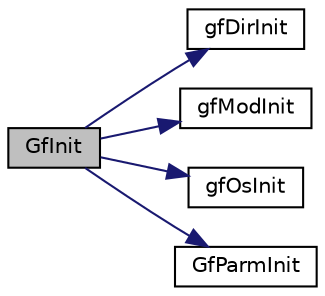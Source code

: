 digraph "GfInit"
{
  edge [fontname="Helvetica",fontsize="10",labelfontname="Helvetica",labelfontsize="10"];
  node [fontname="Helvetica",fontsize="10",shape=record];
  rankdir="LR";
  Node1 [label="GfInit",height=0.2,width=0.4,color="black", fillcolor="grey75", style="filled", fontcolor="black"];
  Node1 -> Node2 [color="midnightblue",fontsize="10",style="solid",fontname="Helvetica"];
  Node2 [label="gfDirInit",height=0.2,width=0.4,color="black", fillcolor="white", style="filled",URL="$tgf_8cpp.html#a9d935722e72778fc68cf6253b45dee3a"];
  Node1 -> Node3 [color="midnightblue",fontsize="10",style="solid",fontname="Helvetica"];
  Node3 [label="gfModInit",height=0.2,width=0.4,color="black", fillcolor="white", style="filled",URL="$tgf_8cpp.html#aa726fd8e6b36f334d69d1f8e7708ecf1"];
  Node1 -> Node4 [color="midnightblue",fontsize="10",style="solid",fontname="Helvetica"];
  Node4 [label="gfOsInit",height=0.2,width=0.4,color="black", fillcolor="white", style="filled",URL="$tgf_8cpp.html#a990d241c6143979617d8a209cb88ef01",tooltip="Init of the module. "];
  Node1 -> Node5 [color="midnightblue",fontsize="10",style="solid",fontname="Helvetica"];
  Node5 [label="GfParmInit",height=0.2,width=0.4,color="black", fillcolor="white", style="filled",URL="$group__conf.html#gaefebaa425a86ec737051f92d8aa3f52a",tooltip="Parameter set library API initialization, set up parameter set handle cache. "];
}
